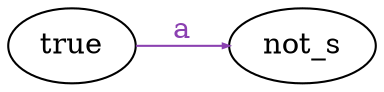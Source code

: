 digraph G {
  edge[arrowsize=0.3];
  rankdir=LR
  
  edge[
    label="a",
    color="#8b41b1",
    fontcolor="#8b41b1",
  ];
  true -> not_s;
}
